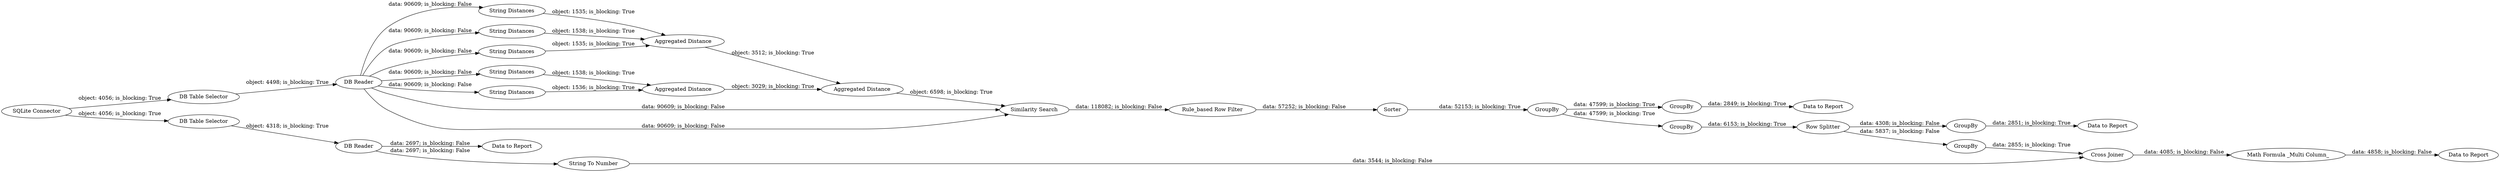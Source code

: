 digraph {
	"-5196641605400856692_42" [label="String Distances"]
	"-5196641605400856692_44" [label="Rule_based Row Filter"]
	"-5196641605400856692_37" [label="String Distances"]
	"-5196641605400856692_38" [label="String Distances"]
	"-5196641605400856692_29" [label=Sorter]
	"-5196641605400856692_55" [label="String To Number"]
	"-5196641605400856692_17" [label="DB Reader"]
	"-5196641605400856692_6" [label="DB Reader"]
	"-5196641605400856692_1" [label="SQLite Connector"]
	"-5196641605400856692_59" [label="Data to Report"]
	"-5196641605400856692_47" [label="Row Splitter"]
	"-5196641605400856692_5" [label="DB Table Selector"]
	"-5196641605400856692_19" [label="Data to Report"]
	"-5196641605400856692_49" [label=GroupBy]
	"-5196641605400856692_58" [label="Cross Joiner"]
	"-5196641605400856692_52" [label=GroupBy]
	"-5196641605400856692_56" [label="Math Formula _Multi Column_"]
	"-5196641605400856692_45" [label=GroupBy]
	"-5196641605400856692_41" [label="String Distances"]
	"-5196641605400856692_46" [label=GroupBy]
	"-5196641605400856692_43" [label="Aggregated Distance"]
	"-5196641605400856692_39" [label="String Distances"]
	"-5196641605400856692_7" [label="Data to Report"]
	"-5196641605400856692_50" [label="Data to Report"]
	"-5196641605400856692_40" [label="Aggregated Distance"]
	"-5196641605400856692_23" [label="Similarity Search"]
	"-5196641605400856692_16" [label="DB Table Selector"]
	"-5196641605400856692_48" [label=GroupBy]
	"-5196641605400856692_36" [label="Aggregated Distance"]
	"-5196641605400856692_37" -> "-5196641605400856692_36" [label="object: 1535; is_blocking: True"]
	"-5196641605400856692_55" -> "-5196641605400856692_58" [label="data: 3544; is_blocking: False"]
	"-5196641605400856692_5" -> "-5196641605400856692_6" [label="object: 4498; is_blocking: True"]
	"-5196641605400856692_43" -> "-5196641605400856692_40" [label="object: 3029; is_blocking: True"]
	"-5196641605400856692_39" -> "-5196641605400856692_36" [label="object: 1538; is_blocking: True"]
	"-5196641605400856692_44" -> "-5196641605400856692_29" [label="data: 57252; is_blocking: False"]
	"-5196641605400856692_6" -> "-5196641605400856692_37" [label="data: 90609; is_blocking: False"]
	"-5196641605400856692_17" -> "-5196641605400856692_19" [label="data: 2697; is_blocking: False"]
	"-5196641605400856692_47" -> "-5196641605400856692_48" [label="data: 4308; is_blocking: False"]
	"-5196641605400856692_6" -> "-5196641605400856692_39" [label="data: 90609; is_blocking: False"]
	"-5196641605400856692_36" -> "-5196641605400856692_40" [label="object: 3512; is_blocking: True"]
	"-5196641605400856692_38" -> "-5196641605400856692_36" [label="object: 1535; is_blocking: True"]
	"-5196641605400856692_41" -> "-5196641605400856692_43" [label="object: 1538; is_blocking: True"]
	"-5196641605400856692_1" -> "-5196641605400856692_16" [label="object: 4056; is_blocking: True"]
	"-5196641605400856692_42" -> "-5196641605400856692_43" [label="object: 1536; is_blocking: True"]
	"-5196641605400856692_52" -> "-5196641605400856692_58" [label="data: 2855; is_blocking: True"]
	"-5196641605400856692_23" -> "-5196641605400856692_44" [label="data: 118082; is_blocking: False"]
	"-5196641605400856692_48" -> "-5196641605400856692_7" [label="data: 2851; is_blocking: True"]
	"-5196641605400856692_17" -> "-5196641605400856692_55" [label="data: 2697; is_blocking: False"]
	"-5196641605400856692_56" -> "-5196641605400856692_59" [label="data: 4858; is_blocking: False"]
	"-5196641605400856692_29" -> "-5196641605400856692_49" [label="data: 52153; is_blocking: True"]
	"-5196641605400856692_45" -> "-5196641605400856692_47" [label="data: 6153; is_blocking: True"]
	"-5196641605400856692_46" -> "-5196641605400856692_50" [label="data: 2849; is_blocking: True"]
	"-5196641605400856692_58" -> "-5196641605400856692_56" [label="data: 4085; is_blocking: False"]
	"-5196641605400856692_6" -> "-5196641605400856692_38" [label="data: 90609; is_blocking: False"]
	"-5196641605400856692_6" -> "-5196641605400856692_23" [label="data: 90609; is_blocking: False"]
	"-5196641605400856692_1" -> "-5196641605400856692_5" [label="object: 4056; is_blocking: True"]
	"-5196641605400856692_40" -> "-5196641605400856692_23" [label="object: 6598; is_blocking: True"]
	"-5196641605400856692_49" -> "-5196641605400856692_46" [label="data: 47599; is_blocking: True"]
	"-5196641605400856692_16" -> "-5196641605400856692_17" [label="object: 4318; is_blocking: True"]
	"-5196641605400856692_6" -> "-5196641605400856692_42" [label="data: 90609; is_blocking: False"]
	"-5196641605400856692_49" -> "-5196641605400856692_45" [label="data: 47599; is_blocking: True"]
	"-5196641605400856692_6" -> "-5196641605400856692_23" [label="data: 90609; is_blocking: False"]
	"-5196641605400856692_6" -> "-5196641605400856692_41" [label="data: 90609; is_blocking: False"]
	"-5196641605400856692_47" -> "-5196641605400856692_52" [label="data: 5837; is_blocking: False"]
	rankdir=LR
}
